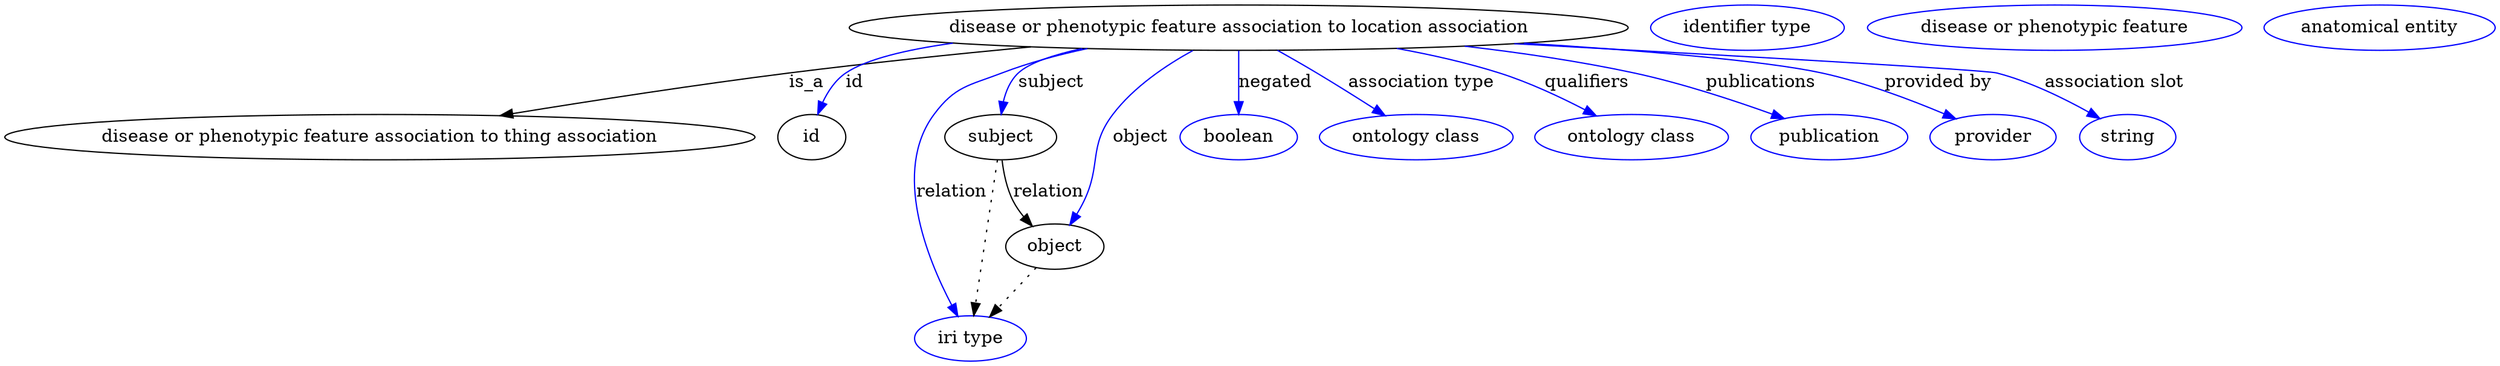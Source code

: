 digraph {
	graph [bb="0,0,1570.2,281"];
	node [label="\N"];
	"disease or phenotypic feature association to location association"	 [height=0.5,
		label="disease or phenotypic feature association to location association",
		pos="790.97,263",
		width=6.5633];
	"disease or phenotypic feature association to thing association"	 [height=0.5,
		pos="225.97,177",
		width=6.277];
	"disease or phenotypic feature association to location association" -> "disease or phenotypic feature association to thing association"	 [label=is_a,
		lp="499.25,220",
		pos="e,306.11,193.85 650.9,248.49 599.39,242.6 540.65,235.24 487.42,227 430.16,218.14 366.26,205.96 315.98,195.85"];
	id	 [height=0.5,
		pos="496.97,177",
		width=0.75];
	"disease or phenotypic feature association to location association" -> id	 [color=blue,
		label=id,
		lp="533.42,220",
		pos="e,503.03,194.66 617.36,250.78 578.31,245.45 543.55,237.84 527.08,227 518.63,221.44 512.19,212.6 507.48,203.9",
		style=solid];
	subject	 [height=0.5,
		pos="629.97,177",
		width=0.97656];
	"disease or phenotypic feature association to location association" -> subject	 [color=blue,
		label=subject,
		lp="667.8,220",
		pos="e,631.94,195.06 696.23,246.43 674.58,241.05 655.52,234.51 647.32,227 641.03,221.24 637.02,213.09 634.46,205.03",
		style=solid];
	relation	 [color=blue,
		height=0.5,
		label="iri type",
		pos="609.97,18",
		width=0.9834];
	"disease or phenotypic feature association to location association" -> relation	 [color=blue,
		label=relation,
		lp="594.35,134",
		pos="e,600.57,35.476 693.73,246.49 673.54,241.47 652.72,235.08 633.97,227 610.42,216.86 599.85,216.56 585.97,195 556.17,148.68 579.28,\
81.424 596.22,44.586",
		style=solid];
	object	 [height=0.5,
		pos="669.97,91",
		width=0.88096];
	"disease or phenotypic feature association to location association" -> object	 [color=blue,
		label=object,
		lp="727.08,177",
		pos="e,678.69,108.39 762.29,244.98 744.93,232.77 723.55,215.2 709.77,195 691.81,168.67 698.86,156.57 686.97,127 685.74,123.92 684.36,\
120.73 682.95,117.58",
		style=solid];
	negated	 [color=blue,
		height=0.5,
		label=boolean,
		pos="790.97,177",
		width=1.0584];
	"disease or phenotypic feature association to location association" -> negated	 [color=blue,
		label=negated,
		lp="812.74,220",
		pos="e,790.97,195.21 790.97,244.76 790.97,233.36 790.97,218.43 790.97,205.49",
		style=solid];
	"association type"	 [color=blue,
		height=0.5,
		label="ontology class",
		pos="907.97,177",
		width=1.6931];
	"disease or phenotypic feature association to location association" -> "association type"	 [color=blue,
		label="association type",
		lp="901.88,220",
		pos="e,885.07,193.84 815.5,244.97 833.36,231.84 857.69,213.96 876.91,199.83",
		style=solid];
	qualifiers	 [color=blue,
		height=0.5,
		label="ontology class",
		pos="1048,177",
		width=1.6931];
	"disease or phenotypic feature association to location association" -> qualifiers	 [color=blue,
		label=qualifiers,
		lp="1008,220",
		pos="e,1020.8,193.38 883.51,246.38 905.91,241.21 929.57,234.78 950.97,227 971.9,219.39 994.05,208.24 1011.9,198.39",
		style=solid];
	publications	 [color=blue,
		height=0.5,
		label=publication,
		pos="1177,177",
		width=1.3859];
	"disease or phenotypic feature association to location association" -> publications	 [color=blue,
		label=publications,
		lp="1119.2,220",
		pos="e,1144.4,190.82 926.53,248.23 963,242.91 1002.2,235.94 1038,227 1071.2,218.69 1107.6,205.44 1134.8,194.66",
		style=solid];
	"provided by"	 [color=blue,
		height=0.5,
		label=provider,
		pos="1285,177",
		width=1.1129];
	"disease or phenotypic feature association to location association" -> "provided by"	 [color=blue,
		label="provided by",
		lp="1234.6,220",
		pos="e,1257.2,190.41 962.95,250.59 1039.4,244.15 1120.3,235.8 1157,227 1188.7,219.41 1223,205.69 1248.1,194.54",
		style=solid];
	"association slot"	 [color=blue,
		height=0.5,
		label=string,
		pos="1374,177",
		width=0.8403];
	"disease or phenotypic feature association to location association" -> "association slot"	 [color=blue,
		label="association slot",
		lp="1349.9,220",
		pos="e,1353,190.24 960.97,250.46 1098.6,240.28 1270,227.52 1272,227 1297.6,220.04 1324.5,206.56 1344.2,195.36",
		style=solid];
	association_id	 [color=blue,
		height=0.5,
		label="identifier type",
		pos="1105,263",
		width=1.652];
	subject -> relation	 [pos="e,612.24,36.027 627.68,158.76 624.21,131.21 617.61,78.735 613.52,46.223",
		style=dotted];
	subject -> object	 [label=relation,
		lp="666.35,134",
		pos="e,656.39,107.46 633.55,158.87 635.86,149.13 639.35,137.08 644.21,127 646,123.29 648.17,119.56 650.48,115.97"];
	"disease or phenotypic feature association to thing association_subject"	 [color=blue,
		height=0.5,
		label="disease or phenotypic feature",
		pos="1296,263",
		width=3.1523];
	object -> relation	 [pos="e,623.74,34.752 656.36,74.435 648.66,65.075 638.9,53.191 630.31,42.745",
		style=dotted];
	"disease or phenotypic feature association to location association_object"	 [color=blue,
		height=0.5,
		label="anatomical entity",
		pos="1499,263",
		width=1.9792];
}
